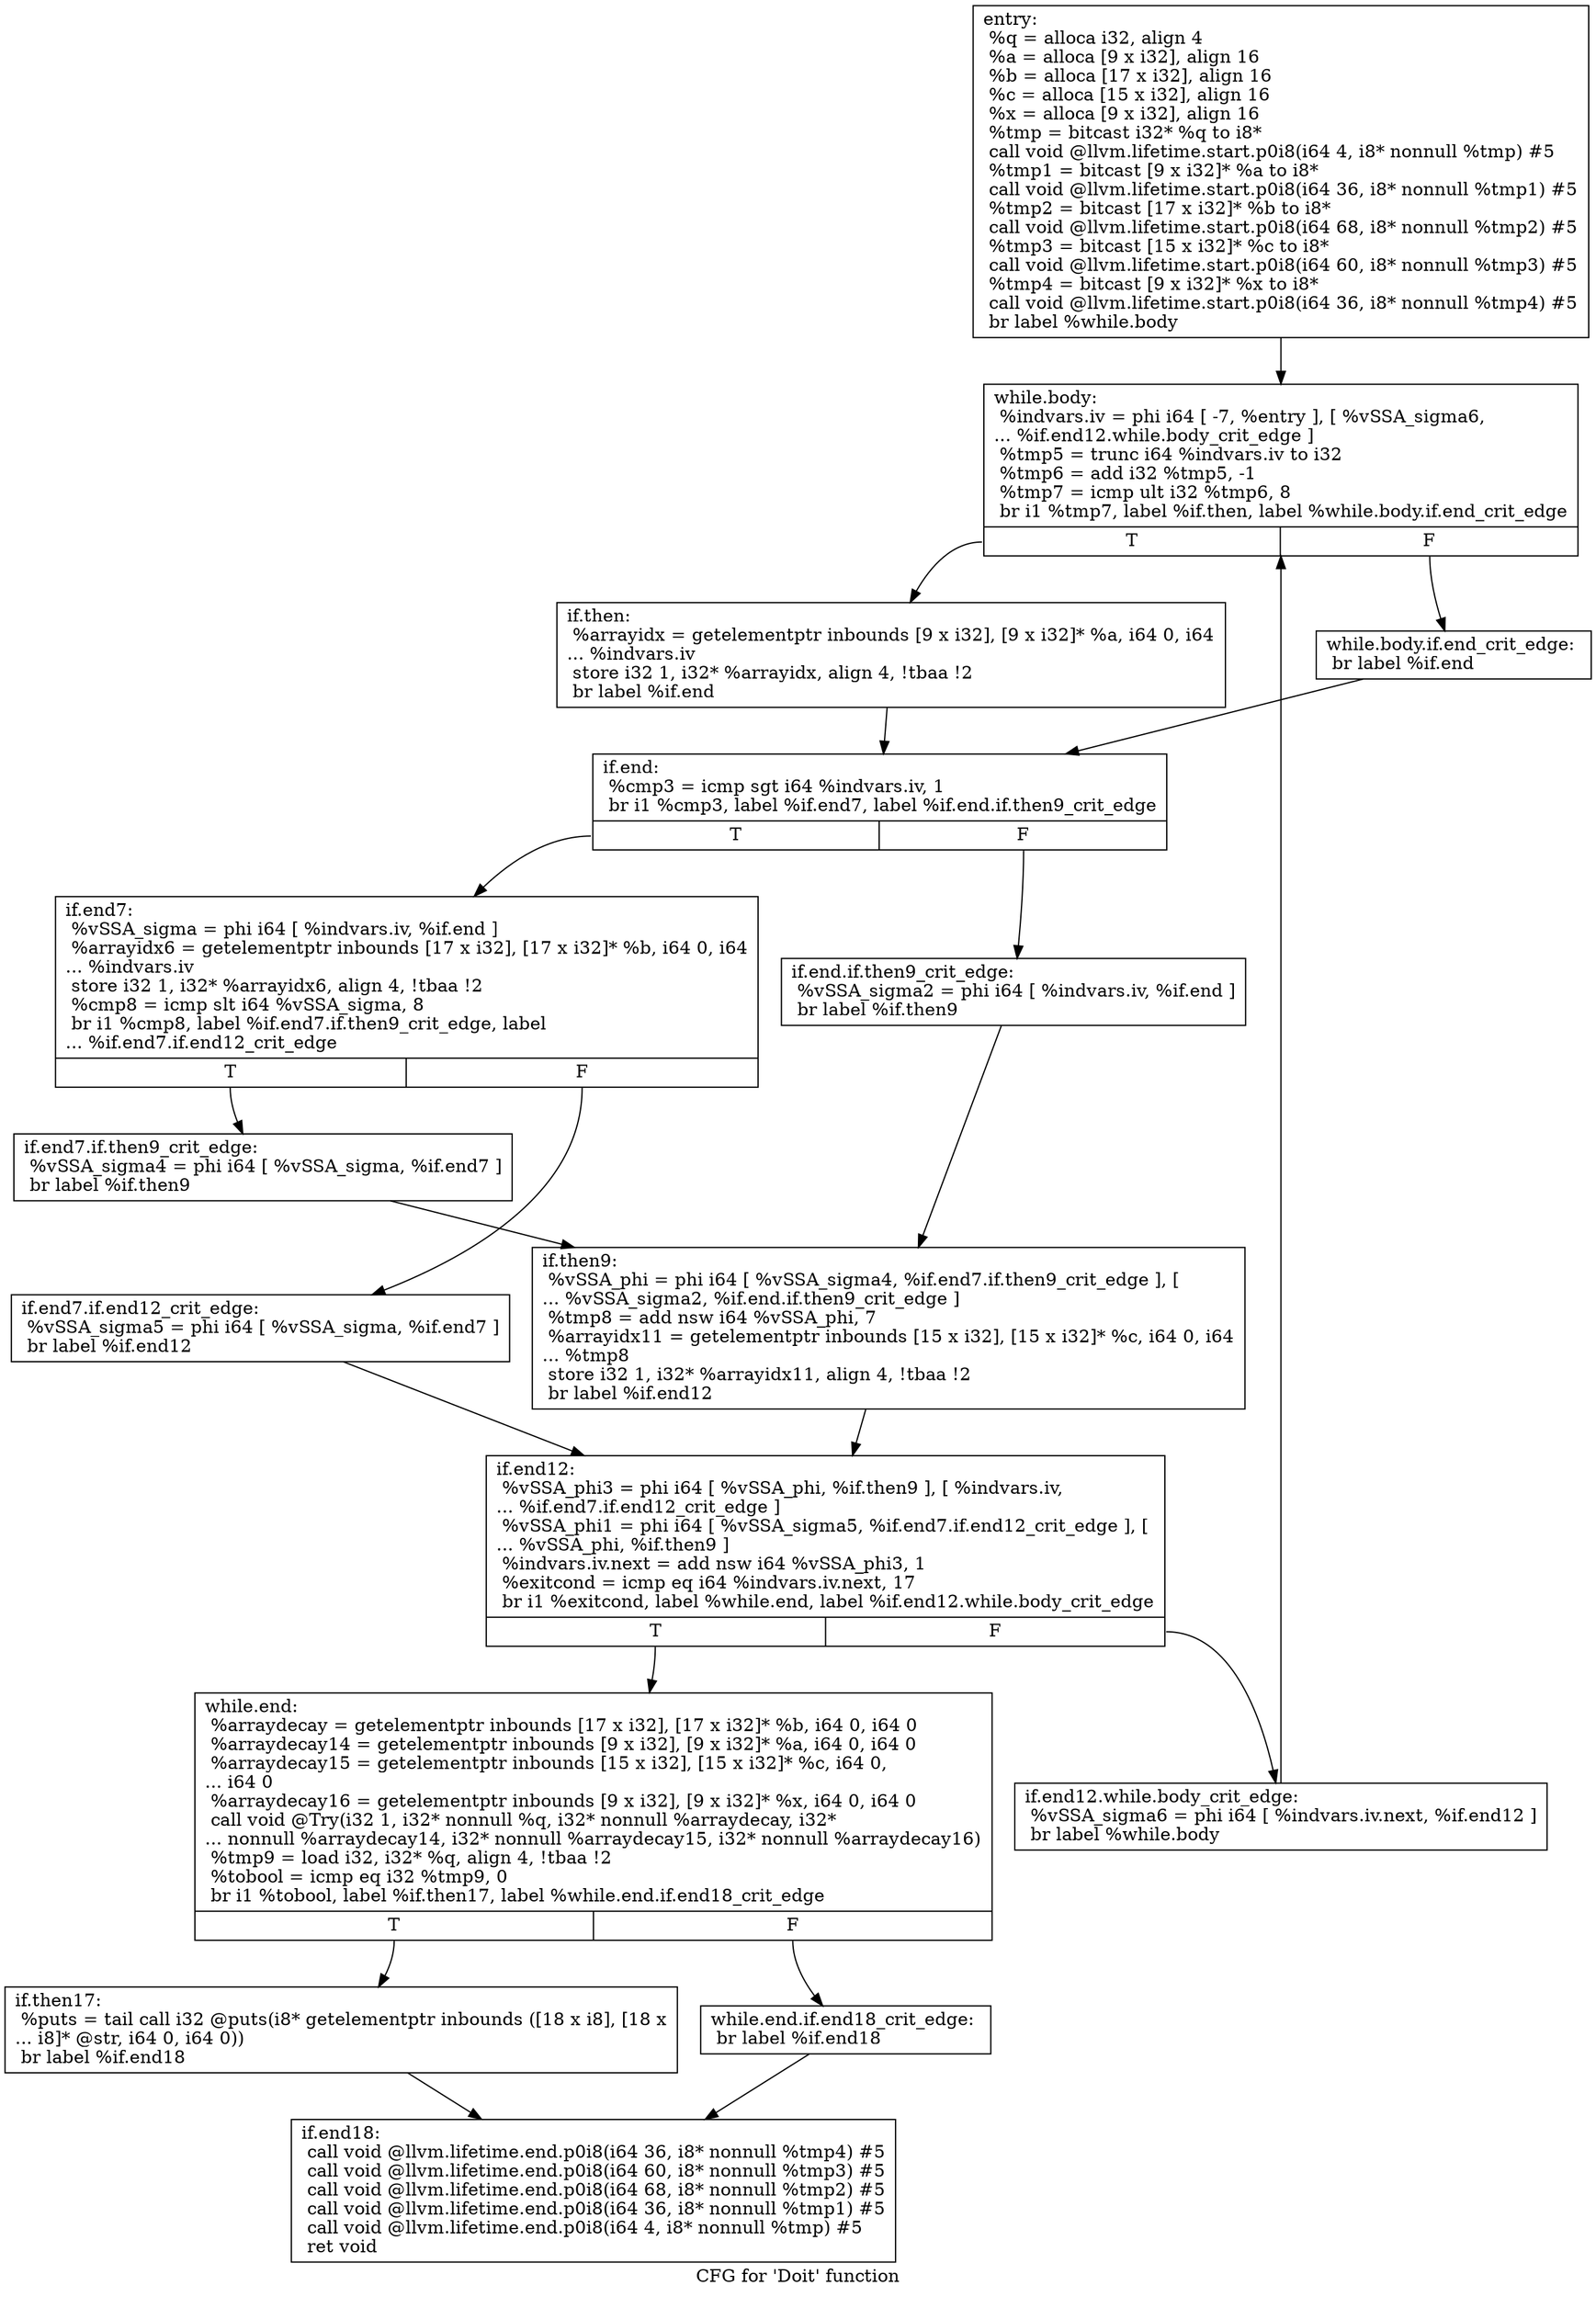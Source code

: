 digraph "CFG for 'Doit' function" {
	label="CFG for 'Doit' function";

	Node0x961fb80 [shape=record,label="{entry:\l  %q = alloca i32, align 4\l  %a = alloca [9 x i32], align 16\l  %b = alloca [17 x i32], align 16\l  %c = alloca [15 x i32], align 16\l  %x = alloca [9 x i32], align 16\l  %tmp = bitcast i32* %q to i8*\l  call void @llvm.lifetime.start.p0i8(i64 4, i8* nonnull %tmp) #5\l  %tmp1 = bitcast [9 x i32]* %a to i8*\l  call void @llvm.lifetime.start.p0i8(i64 36, i8* nonnull %tmp1) #5\l  %tmp2 = bitcast [17 x i32]* %b to i8*\l  call void @llvm.lifetime.start.p0i8(i64 68, i8* nonnull %tmp2) #5\l  %tmp3 = bitcast [15 x i32]* %c to i8*\l  call void @llvm.lifetime.start.p0i8(i64 60, i8* nonnull %tmp3) #5\l  %tmp4 = bitcast [9 x i32]* %x to i8*\l  call void @llvm.lifetime.start.p0i8(i64 36, i8* nonnull %tmp4) #5\l  br label %while.body\l}"];
	Node0x961fb80 -> Node0x96200f0;
	Node0x96200f0 [shape=record,label="{while.body:                                       \l  %indvars.iv = phi i64 [ -7, %entry ], [ %vSSA_sigma6,\l... %if.end12.while.body_crit_edge ]\l  %tmp5 = trunc i64 %indvars.iv to i32\l  %tmp6 = add i32 %tmp5, -1\l  %tmp7 = icmp ult i32 %tmp6, 8\l  br i1 %tmp7, label %if.then, label %while.body.if.end_crit_edge\l|{<s0>T|<s1>F}}"];
	Node0x96200f0:s0 -> Node0x9620190;
	Node0x96200f0:s1 -> Node0x9620140;
	Node0x9620140 [shape=record,label="{while.body.if.end_crit_edge:                      \l  br label %if.end\l}"];
	Node0x9620140 -> Node0x96201e0;
	Node0x9620190 [shape=record,label="{if.then:                                          \l  %arrayidx = getelementptr inbounds [9 x i32], [9 x i32]* %a, i64 0, i64\l... %indvars.iv\l  store i32 1, i32* %arrayidx, align 4, !tbaa !2\l  br label %if.end\l}"];
	Node0x9620190 -> Node0x96201e0;
	Node0x96201e0 [shape=record,label="{if.end:                                           \l  %cmp3 = icmp sgt i64 %indvars.iv, 1\l  br i1 %cmp3, label %if.end7, label %if.end.if.then9_crit_edge\l|{<s0>T|<s1>F}}"];
	Node0x96201e0:s0 -> Node0x9620280;
	Node0x96201e0:s1 -> Node0x9620230;
	Node0x9620230 [shape=record,label="{if.end.if.then9_crit_edge:                        \l  %vSSA_sigma2 = phi i64 [ %indvars.iv, %if.end ]\l  br label %if.then9\l}"];
	Node0x9620230 -> Node0x9620370;
	Node0x9620280 [shape=record,label="{if.end7:                                          \l  %vSSA_sigma = phi i64 [ %indvars.iv, %if.end ]\l  %arrayidx6 = getelementptr inbounds [17 x i32], [17 x i32]* %b, i64 0, i64\l... %indvars.iv\l  store i32 1, i32* %arrayidx6, align 4, !tbaa !2\l  %cmp8 = icmp slt i64 %vSSA_sigma, 8\l  br i1 %cmp8, label %if.end7.if.then9_crit_edge, label\l... %if.end7.if.end12_crit_edge\l|{<s0>T|<s1>F}}"];
	Node0x9620280:s0 -> Node0x9620320;
	Node0x9620280:s1 -> Node0x96202d0;
	Node0x96202d0 [shape=record,label="{if.end7.if.end12_crit_edge:                       \l  %vSSA_sigma5 = phi i64 [ %vSSA_sigma, %if.end7 ]\l  br label %if.end12\l}"];
	Node0x96202d0 -> Node0x96203c0;
	Node0x9620320 [shape=record,label="{if.end7.if.then9_crit_edge:                       \l  %vSSA_sigma4 = phi i64 [ %vSSA_sigma, %if.end7 ]\l  br label %if.then9\l}"];
	Node0x9620320 -> Node0x9620370;
	Node0x9620370 [shape=record,label="{if.then9:                                         \l  %vSSA_phi = phi i64 [ %vSSA_sigma4, %if.end7.if.then9_crit_edge ], [\l... %vSSA_sigma2, %if.end.if.then9_crit_edge ]\l  %tmp8 = add nsw i64 %vSSA_phi, 7\l  %arrayidx11 = getelementptr inbounds [15 x i32], [15 x i32]* %c, i64 0, i64\l... %tmp8\l  store i32 1, i32* %arrayidx11, align 4, !tbaa !2\l  br label %if.end12\l}"];
	Node0x9620370 -> Node0x96203c0;
	Node0x96203c0 [shape=record,label="{if.end12:                                         \l  %vSSA_phi3 = phi i64 [ %vSSA_phi, %if.then9 ], [ %indvars.iv,\l... %if.end7.if.end12_crit_edge ]\l  %vSSA_phi1 = phi i64 [ %vSSA_sigma5, %if.end7.if.end12_crit_edge ], [\l... %vSSA_phi, %if.then9 ]\l  %indvars.iv.next = add nsw i64 %vSSA_phi3, 1\l  %exitcond = icmp eq i64 %indvars.iv.next, 17\l  br i1 %exitcond, label %while.end, label %if.end12.while.body_crit_edge\l|{<s0>T|<s1>F}}"];
	Node0x96203c0:s0 -> Node0x9621600;
	Node0x96203c0:s1 -> Node0x96215b0;
	Node0x96215b0 [shape=record,label="{if.end12.while.body_crit_edge:                    \l  %vSSA_sigma6 = phi i64 [ %indvars.iv.next, %if.end12 ]\l  br label %while.body\l}"];
	Node0x96215b0 -> Node0x96200f0;
	Node0x9621600 [shape=record,label="{while.end:                                        \l  %arraydecay = getelementptr inbounds [17 x i32], [17 x i32]* %b, i64 0, i64 0\l  %arraydecay14 = getelementptr inbounds [9 x i32], [9 x i32]* %a, i64 0, i64 0\l  %arraydecay15 = getelementptr inbounds [15 x i32], [15 x i32]* %c, i64 0,\l... i64 0\l  %arraydecay16 = getelementptr inbounds [9 x i32], [9 x i32]* %x, i64 0, i64 0\l  call void @Try(i32 1, i32* nonnull %q, i32* nonnull %arraydecay, i32*\l... nonnull %arraydecay14, i32* nonnull %arraydecay15, i32* nonnull %arraydecay16)\l  %tmp9 = load i32, i32* %q, align 4, !tbaa !2\l  %tobool = icmp eq i32 %tmp9, 0\l  br i1 %tobool, label %if.then17, label %while.end.if.end18_crit_edge\l|{<s0>T|<s1>F}}"];
	Node0x9621600:s0 -> Node0x96216a0;
	Node0x9621600:s1 -> Node0x9621650;
	Node0x9621650 [shape=record,label="{while.end.if.end18_crit_edge:                     \l  br label %if.end18\l}"];
	Node0x9621650 -> Node0x96216f0;
	Node0x96216a0 [shape=record,label="{if.then17:                                        \l  %puts = tail call i32 @puts(i8* getelementptr inbounds ([18 x i8], [18 x\l... i8]* @str, i64 0, i64 0))\l  br label %if.end18\l}"];
	Node0x96216a0 -> Node0x96216f0;
	Node0x96216f0 [shape=record,label="{if.end18:                                         \l  call void @llvm.lifetime.end.p0i8(i64 36, i8* nonnull %tmp4) #5\l  call void @llvm.lifetime.end.p0i8(i64 60, i8* nonnull %tmp3) #5\l  call void @llvm.lifetime.end.p0i8(i64 68, i8* nonnull %tmp2) #5\l  call void @llvm.lifetime.end.p0i8(i64 36, i8* nonnull %tmp1) #5\l  call void @llvm.lifetime.end.p0i8(i64 4, i8* nonnull %tmp) #5\l  ret void\l}"];
}
